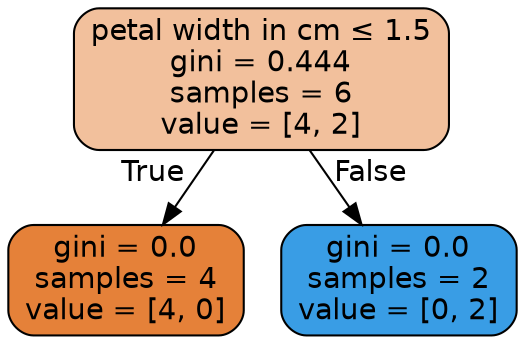 digraph Tree {
node [shape=box, style="filled, rounded", color="black", fontname="helvetica"] ;
edge [fontname="helvetica"] ;
0 [label=<petal width in cm &le; 1.5<br/>gini = 0.444<br/>samples = 6<br/>value = [4, 2]>, fillcolor="#f2c09c"] ;
1 [label=<gini = 0.0<br/>samples = 4<br/>value = [4, 0]>, fillcolor="#e58139"] ;
0 -> 1 [labeldistance=2.5, labelangle=45, headlabel="True"] ;
2 [label=<gini = 0.0<br/>samples = 2<br/>value = [0, 2]>, fillcolor="#399de5"] ;
0 -> 2 [labeldistance=2.5, labelangle=-45, headlabel="False"] ;
}